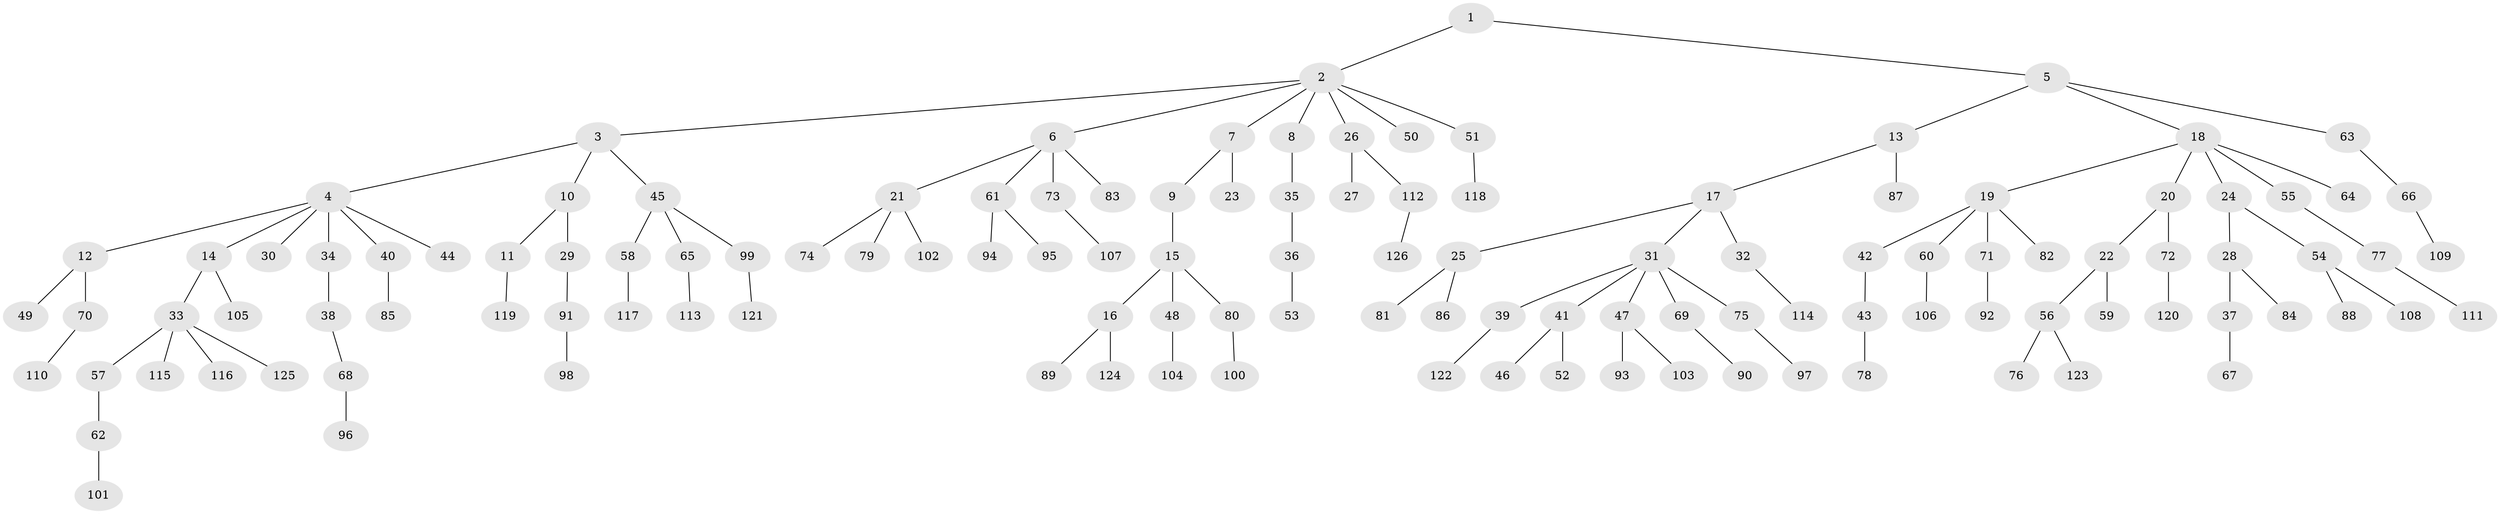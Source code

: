 // coarse degree distribution, {2: 0.2727272727272727, 7: 0.015151515151515152, 6: 0.045454545454545456, 4: 0.10606060606060606, 3: 0.030303030303030304, 1: 0.5303030303030303}
// Generated by graph-tools (version 1.1) at 2025/52/03/04/25 22:52:02]
// undirected, 126 vertices, 125 edges
graph export_dot {
  node [color=gray90,style=filled];
  1;
  2;
  3;
  4;
  5;
  6;
  7;
  8;
  9;
  10;
  11;
  12;
  13;
  14;
  15;
  16;
  17;
  18;
  19;
  20;
  21;
  22;
  23;
  24;
  25;
  26;
  27;
  28;
  29;
  30;
  31;
  32;
  33;
  34;
  35;
  36;
  37;
  38;
  39;
  40;
  41;
  42;
  43;
  44;
  45;
  46;
  47;
  48;
  49;
  50;
  51;
  52;
  53;
  54;
  55;
  56;
  57;
  58;
  59;
  60;
  61;
  62;
  63;
  64;
  65;
  66;
  67;
  68;
  69;
  70;
  71;
  72;
  73;
  74;
  75;
  76;
  77;
  78;
  79;
  80;
  81;
  82;
  83;
  84;
  85;
  86;
  87;
  88;
  89;
  90;
  91;
  92;
  93;
  94;
  95;
  96;
  97;
  98;
  99;
  100;
  101;
  102;
  103;
  104;
  105;
  106;
  107;
  108;
  109;
  110;
  111;
  112;
  113;
  114;
  115;
  116;
  117;
  118;
  119;
  120;
  121;
  122;
  123;
  124;
  125;
  126;
  1 -- 2;
  1 -- 5;
  2 -- 3;
  2 -- 6;
  2 -- 7;
  2 -- 8;
  2 -- 26;
  2 -- 50;
  2 -- 51;
  3 -- 4;
  3 -- 10;
  3 -- 45;
  4 -- 12;
  4 -- 14;
  4 -- 30;
  4 -- 34;
  4 -- 40;
  4 -- 44;
  5 -- 13;
  5 -- 18;
  5 -- 63;
  6 -- 21;
  6 -- 61;
  6 -- 73;
  6 -- 83;
  7 -- 9;
  7 -- 23;
  8 -- 35;
  9 -- 15;
  10 -- 11;
  10 -- 29;
  11 -- 119;
  12 -- 49;
  12 -- 70;
  13 -- 17;
  13 -- 87;
  14 -- 33;
  14 -- 105;
  15 -- 16;
  15 -- 48;
  15 -- 80;
  16 -- 89;
  16 -- 124;
  17 -- 25;
  17 -- 31;
  17 -- 32;
  18 -- 19;
  18 -- 20;
  18 -- 24;
  18 -- 55;
  18 -- 64;
  19 -- 42;
  19 -- 60;
  19 -- 71;
  19 -- 82;
  20 -- 22;
  20 -- 72;
  21 -- 74;
  21 -- 79;
  21 -- 102;
  22 -- 56;
  22 -- 59;
  24 -- 28;
  24 -- 54;
  25 -- 81;
  25 -- 86;
  26 -- 27;
  26 -- 112;
  28 -- 37;
  28 -- 84;
  29 -- 91;
  31 -- 39;
  31 -- 41;
  31 -- 47;
  31 -- 69;
  31 -- 75;
  32 -- 114;
  33 -- 57;
  33 -- 115;
  33 -- 116;
  33 -- 125;
  34 -- 38;
  35 -- 36;
  36 -- 53;
  37 -- 67;
  38 -- 68;
  39 -- 122;
  40 -- 85;
  41 -- 46;
  41 -- 52;
  42 -- 43;
  43 -- 78;
  45 -- 58;
  45 -- 65;
  45 -- 99;
  47 -- 93;
  47 -- 103;
  48 -- 104;
  51 -- 118;
  54 -- 88;
  54 -- 108;
  55 -- 77;
  56 -- 76;
  56 -- 123;
  57 -- 62;
  58 -- 117;
  60 -- 106;
  61 -- 94;
  61 -- 95;
  62 -- 101;
  63 -- 66;
  65 -- 113;
  66 -- 109;
  68 -- 96;
  69 -- 90;
  70 -- 110;
  71 -- 92;
  72 -- 120;
  73 -- 107;
  75 -- 97;
  77 -- 111;
  80 -- 100;
  91 -- 98;
  99 -- 121;
  112 -- 126;
}
